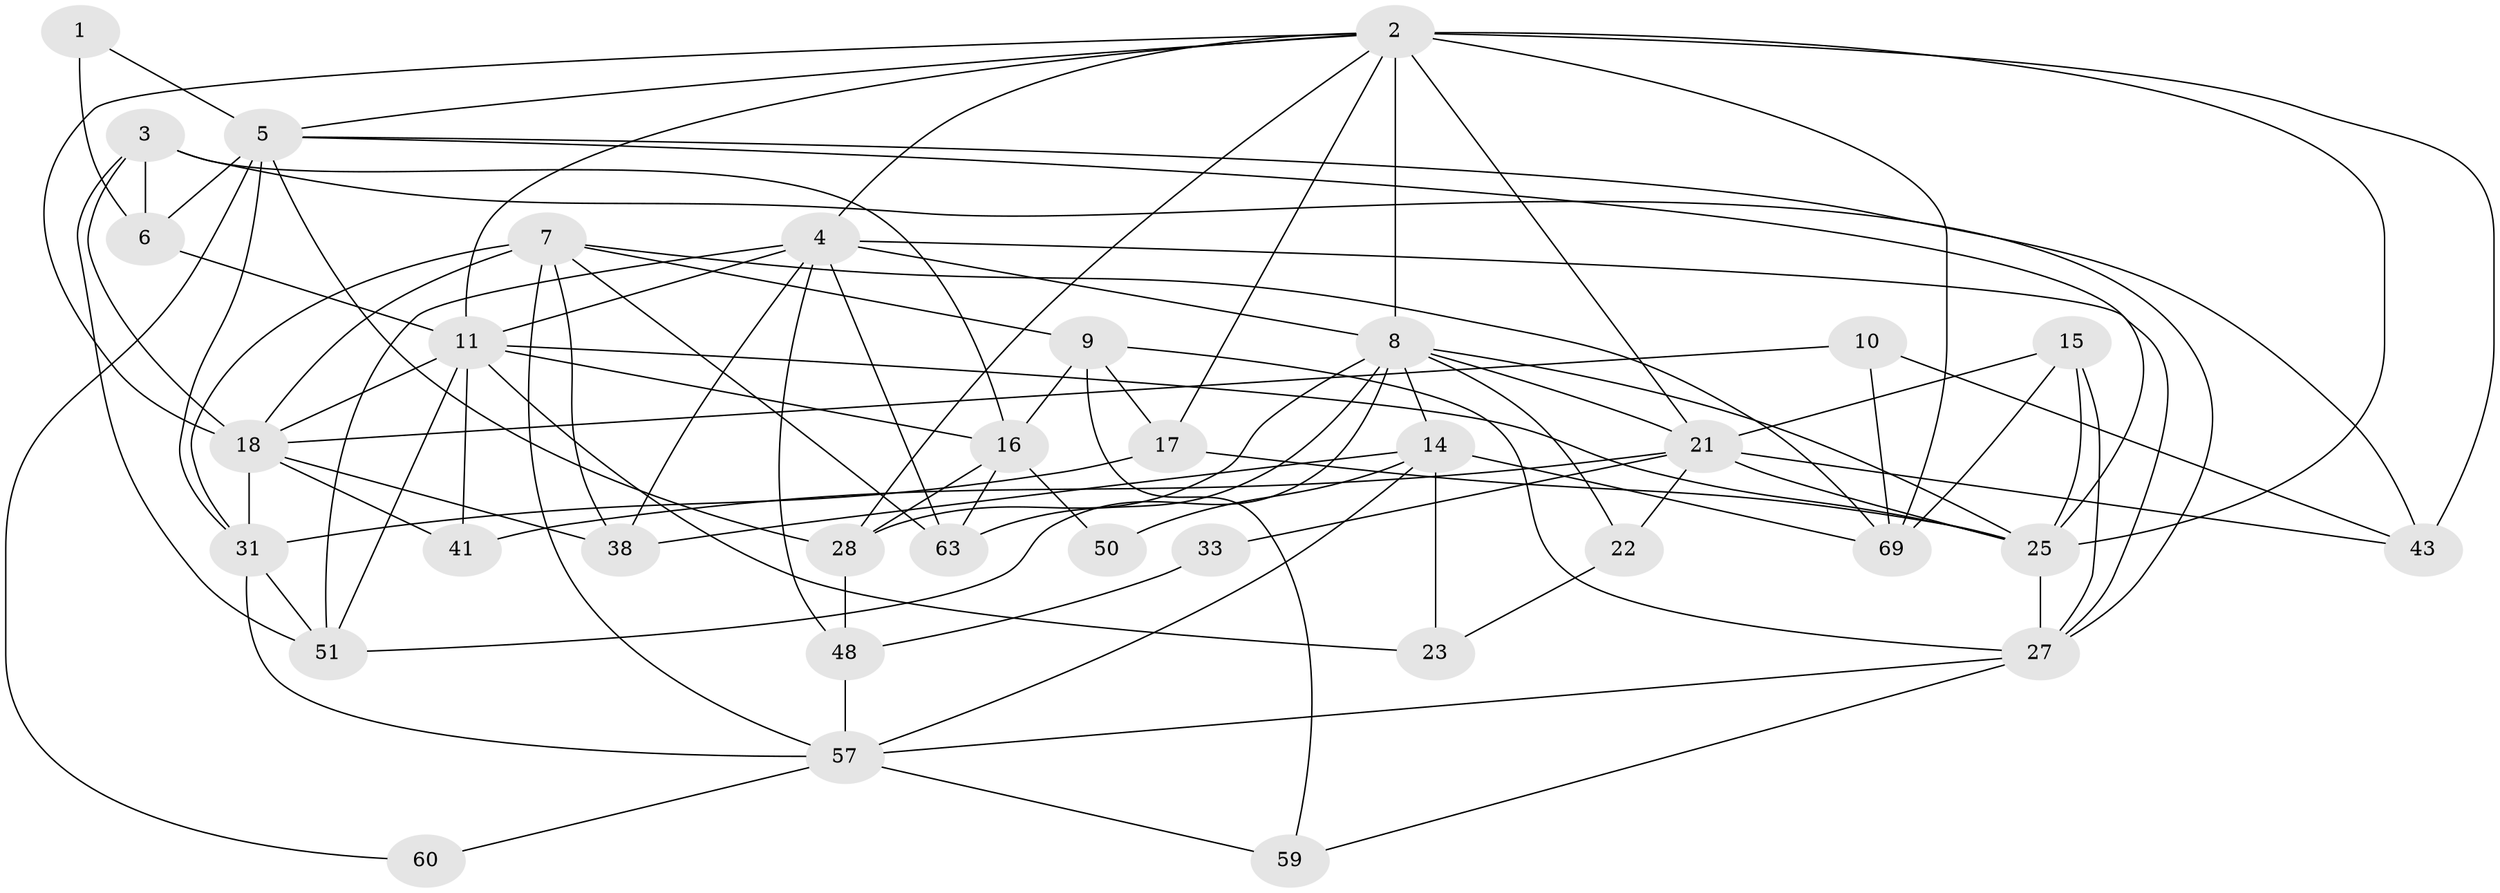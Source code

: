 // original degree distribution, {2: 0.12857142857142856, 4: 0.3142857142857143, 5: 0.2, 3: 0.24285714285714285, 6: 0.07142857142857142, 7: 0.014285714285714285, 8: 0.02857142857142857}
// Generated by graph-tools (version 1.1) at 2025/15/03/09/25 04:15:05]
// undirected, 35 vertices, 92 edges
graph export_dot {
graph [start="1"]
  node [color=gray90,style=filled];
  1;
  2 [super="+12+13"];
  3 [super="+47"];
  4 [super="+19"];
  5 [super="+44+36+20"];
  6 [super="+55"];
  7 [super="+30"];
  8 [super="+39+46"];
  9 [super="+26"];
  10;
  11 [super="+53+35"];
  14 [super="+37"];
  15;
  16 [super="+24+54"];
  17;
  18 [super="+65+49"];
  21 [super="+34"];
  22;
  23;
  25 [super="+29+32"];
  27;
  28 [super="+61"];
  31 [super="+62+45"];
  33;
  38;
  41;
  43;
  48;
  50;
  51;
  57 [super="+58"];
  59;
  60;
  63 [super="+70"];
  69;
  1 -- 6;
  1 -- 5;
  2 -- 4;
  2 -- 8 [weight=2];
  2 -- 5;
  2 -- 69;
  2 -- 11;
  2 -- 17;
  2 -- 21;
  2 -- 28;
  2 -- 25 [weight=2];
  2 -- 18;
  2 -- 43;
  3 -- 51;
  3 -- 6;
  3 -- 16;
  3 -- 18;
  3 -- 27;
  4 -- 51;
  4 -- 48;
  4 -- 38;
  4 -- 8;
  4 -- 27;
  4 -- 11;
  4 -- 63;
  5 -- 60;
  5 -- 25;
  5 -- 31;
  5 -- 6 [weight=3];
  5 -- 28;
  5 -- 43;
  6 -- 11 [weight=2];
  7 -- 69;
  7 -- 38;
  7 -- 18 [weight=2];
  7 -- 9;
  7 -- 63;
  7 -- 57;
  7 -- 31 [weight=2];
  8 -- 22;
  8 -- 21 [weight=2];
  8 -- 51;
  8 -- 28;
  8 -- 14;
  8 -- 25;
  8 -- 63;
  9 -- 17;
  9 -- 16;
  9 -- 59;
  9 -- 27;
  10 -- 69;
  10 -- 43;
  10 -- 18;
  11 -- 51;
  11 -- 18;
  11 -- 16;
  11 -- 23;
  11 -- 41;
  11 -- 25;
  14 -- 23;
  14 -- 50;
  14 -- 38;
  14 -- 69;
  14 -- 57;
  15 -- 69;
  15 -- 21;
  15 -- 27;
  15 -- 25;
  16 -- 63;
  16 -- 50;
  16 -- 28;
  17 -- 25;
  17 -- 31 [weight=2];
  18 -- 41;
  18 -- 31;
  18 -- 38;
  21 -- 22;
  21 -- 41;
  21 -- 33;
  21 -- 43;
  21 -- 25;
  22 -- 23;
  25 -- 27;
  27 -- 59;
  27 -- 57;
  28 -- 48;
  31 -- 57;
  31 -- 51;
  33 -- 48;
  48 -- 57;
  57 -- 59;
  57 -- 60;
}
